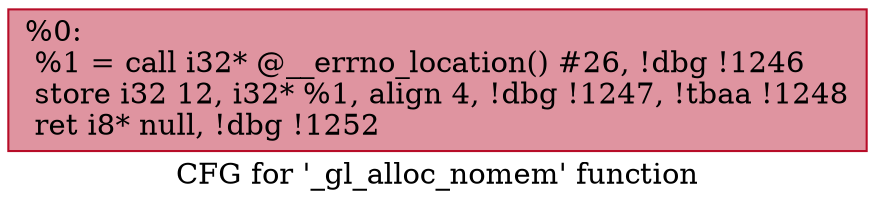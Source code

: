 digraph "CFG for '_gl_alloc_nomem' function" {
	label="CFG for '_gl_alloc_nomem' function";

	Node0x1458d20 [shape=record,color="#b70d28ff", style=filled, fillcolor="#b70d2870",label="{%0:\l  %1 = call i32* @__errno_location() #26, !dbg !1246\l  store i32 12, i32* %1, align 4, !dbg !1247, !tbaa !1248\l  ret i8* null, !dbg !1252\l}"];
}
